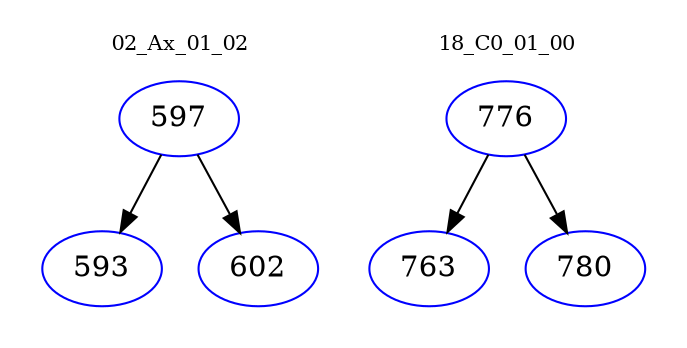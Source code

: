 digraph{
subgraph cluster_0 {
color = white
label = "02_Ax_01_02";
fontsize=10;
T0_597 [label="597", color="blue"]
T0_597 -> T0_593 [color="black"]
T0_593 [label="593", color="blue"]
T0_597 -> T0_602 [color="black"]
T0_602 [label="602", color="blue"]
}
subgraph cluster_1 {
color = white
label = "18_C0_01_00";
fontsize=10;
T1_776 [label="776", color="blue"]
T1_776 -> T1_763 [color="black"]
T1_763 [label="763", color="blue"]
T1_776 -> T1_780 [color="black"]
T1_780 [label="780", color="blue"]
}
}
